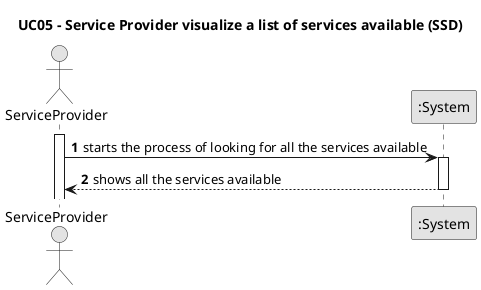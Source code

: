 @startuml

skinparam monochrome true
skinparam packageStyle rectangle
skinparam shadowing false

title UC05 - Service Provider visualize a list of services available (SSD)

autonumber

actor ServiceProvider
participant ":System" as System

activate ServiceProvider
    ServiceProvider -> System : starts the process of looking for all the services available
    activate System
        System --> ServiceProvider : shows all the services available
    deactivate System
@enduml
